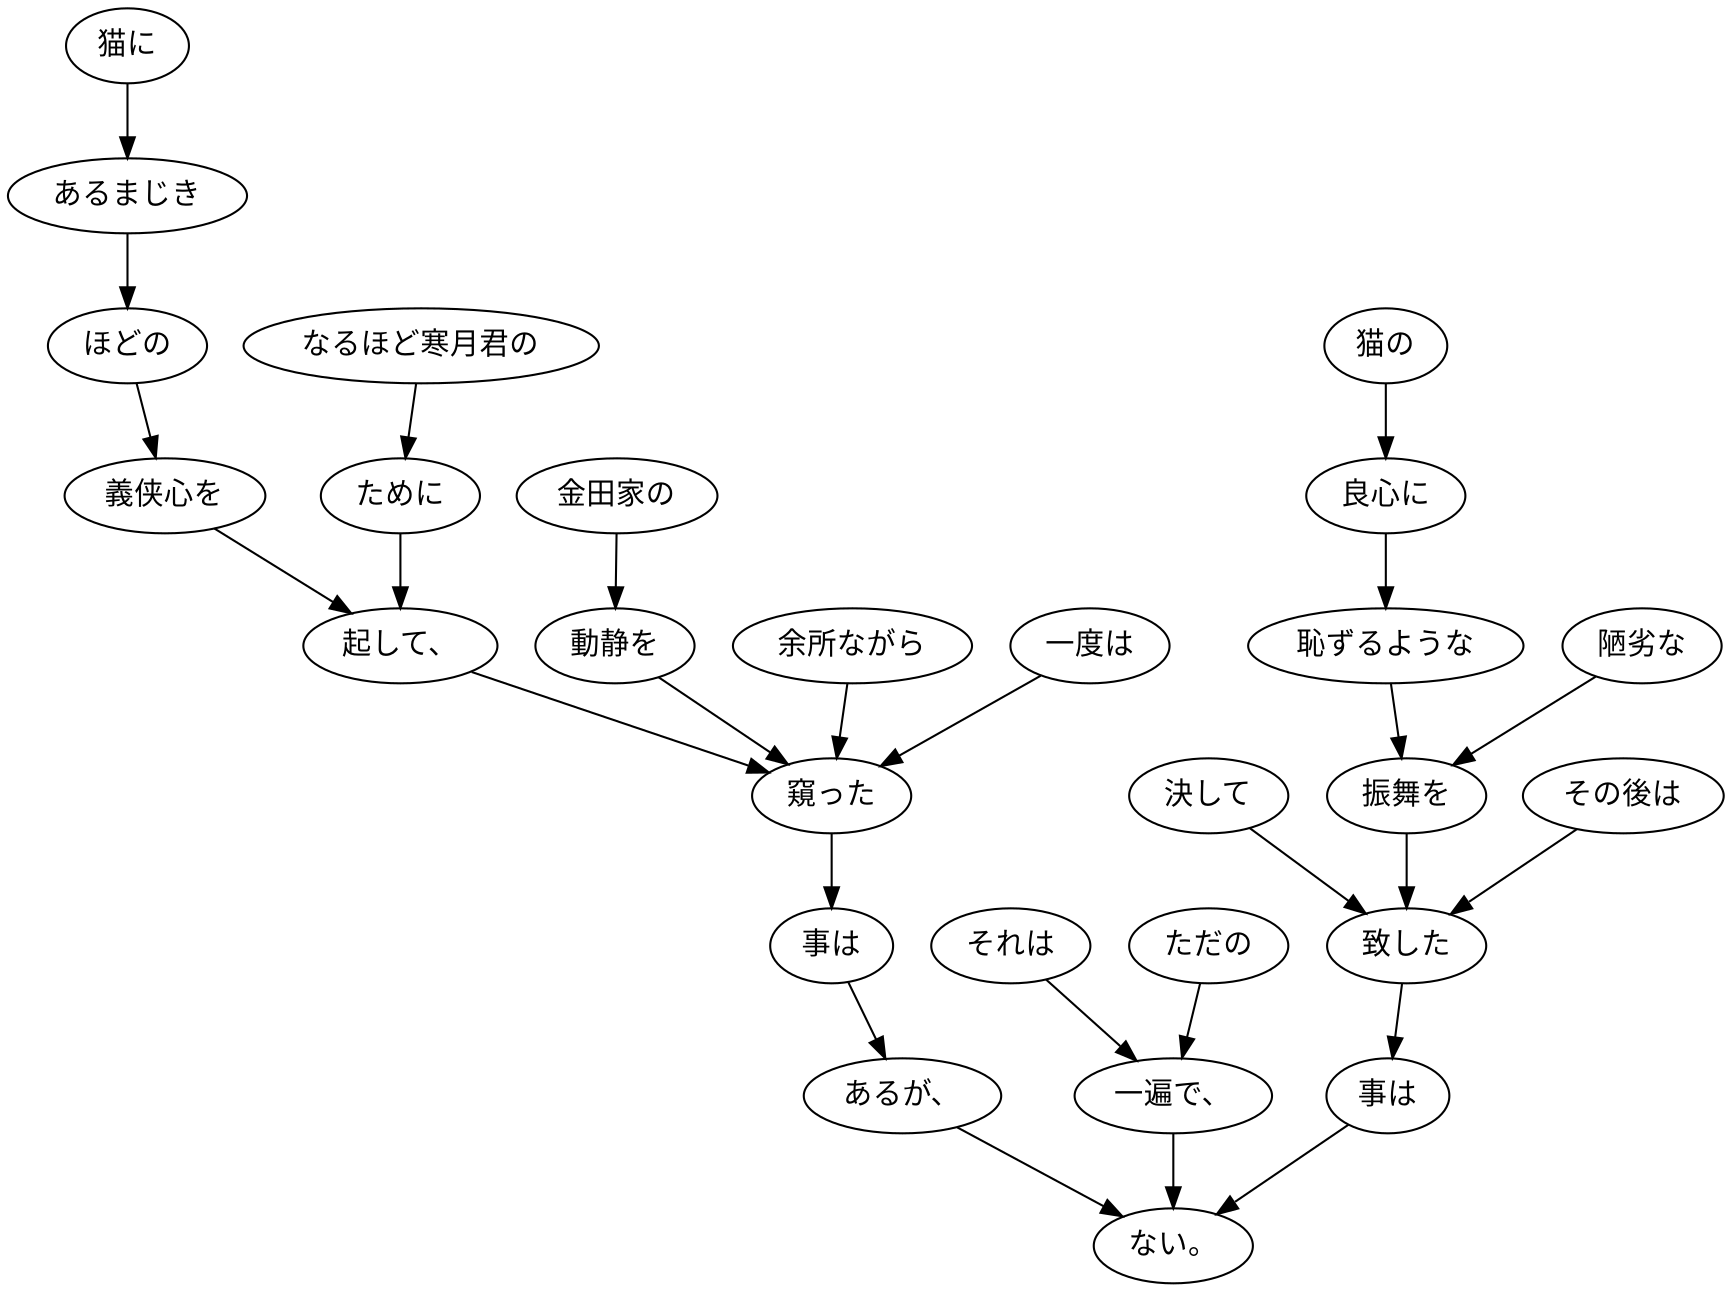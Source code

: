 digraph graph2055 {
	node0 [label="なるほど寒月君の"];
	node1 [label="ために"];
	node2 [label="猫に"];
	node3 [label="あるまじき"];
	node4 [label="ほどの"];
	node5 [label="義侠心を"];
	node6 [label="起して、"];
	node7 [label="一度は"];
	node8 [label="金田家の"];
	node9 [label="動静を"];
	node10 [label="余所ながら"];
	node11 [label="窺った"];
	node12 [label="事は"];
	node13 [label="あるが、"];
	node14 [label="それは"];
	node15 [label="ただの"];
	node16 [label="一遍で、"];
	node17 [label="その後は"];
	node18 [label="決して"];
	node19 [label="猫の"];
	node20 [label="良心に"];
	node21 [label="恥ずるような"];
	node22 [label="陋劣な"];
	node23 [label="振舞を"];
	node24 [label="致した"];
	node25 [label="事は"];
	node26 [label="ない。"];
	node0 -> node1;
	node1 -> node6;
	node2 -> node3;
	node3 -> node4;
	node4 -> node5;
	node5 -> node6;
	node6 -> node11;
	node7 -> node11;
	node8 -> node9;
	node9 -> node11;
	node10 -> node11;
	node11 -> node12;
	node12 -> node13;
	node13 -> node26;
	node14 -> node16;
	node15 -> node16;
	node16 -> node26;
	node17 -> node24;
	node18 -> node24;
	node19 -> node20;
	node20 -> node21;
	node21 -> node23;
	node22 -> node23;
	node23 -> node24;
	node24 -> node25;
	node25 -> node26;
}
